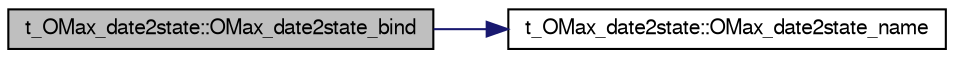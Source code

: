 digraph G
{
  bgcolor="transparent";
  edge [fontname="FreeSans",fontsize="10",labelfontname="FreeSans",labelfontsize="10"];
  node [fontname="FreeSans",fontsize="10",shape=record];
  rankdir=LR;
  Node1 [label="t_OMax_date2state::OMax_date2state_bind",height=0.2,width=0.4,color="black", fillcolor="grey75", style="filled" fontcolor="black"];
  Node1 -> Node2 [color="midnightblue",fontsize="10",style="solid",fontname="FreeSans"];
  Node2 [label="t_OMax_date2state::OMax_date2state_name",height=0.2,width=0.4,color="black",URL="$structt___o_max__date2state.html#a89526301b326f5ea2620092b2fd2b945",tooltip="Return Data Sequence name from FO name."];
}
